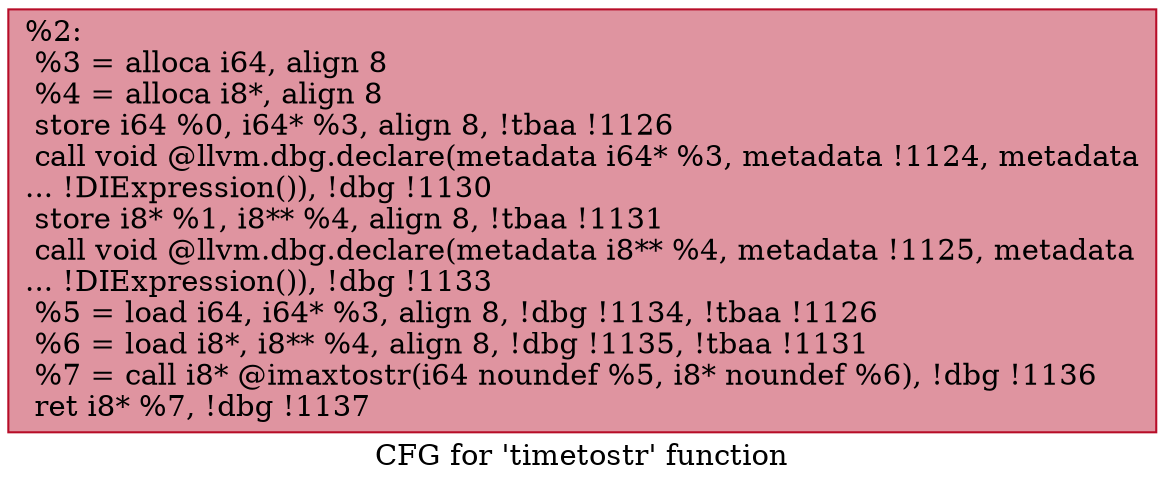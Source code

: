 digraph "CFG for 'timetostr' function" {
	label="CFG for 'timetostr' function";

	Node0x16ad540 [shape=record,color="#b70d28ff", style=filled, fillcolor="#b70d2870",label="{%2:\l  %3 = alloca i64, align 8\l  %4 = alloca i8*, align 8\l  store i64 %0, i64* %3, align 8, !tbaa !1126\l  call void @llvm.dbg.declare(metadata i64* %3, metadata !1124, metadata\l... !DIExpression()), !dbg !1130\l  store i8* %1, i8** %4, align 8, !tbaa !1131\l  call void @llvm.dbg.declare(metadata i8** %4, metadata !1125, metadata\l... !DIExpression()), !dbg !1133\l  %5 = load i64, i64* %3, align 8, !dbg !1134, !tbaa !1126\l  %6 = load i8*, i8** %4, align 8, !dbg !1135, !tbaa !1131\l  %7 = call i8* @imaxtostr(i64 noundef %5, i8* noundef %6), !dbg !1136\l  ret i8* %7, !dbg !1137\l}"];
}
